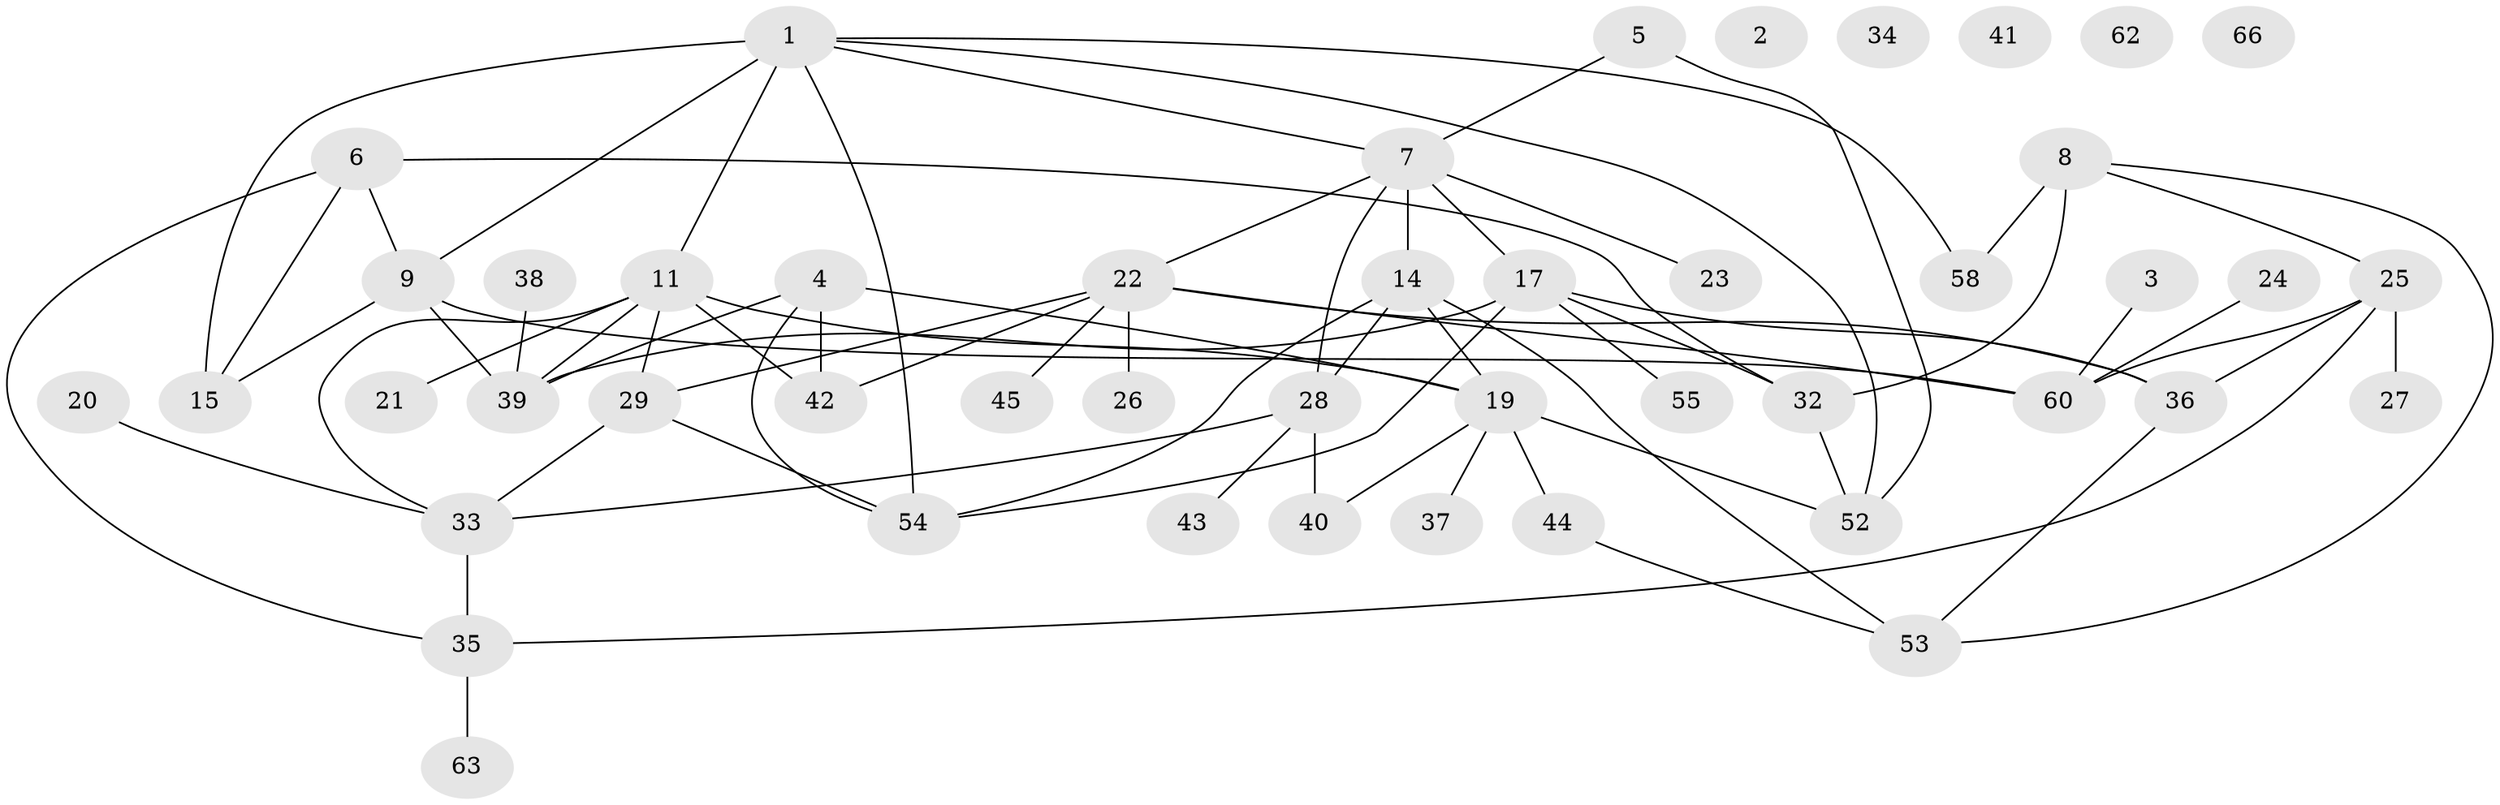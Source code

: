 // Generated by graph-tools (version 1.1) at 2025/23/03/03/25 07:23:27]
// undirected, 47 vertices, 72 edges
graph export_dot {
graph [start="1"]
  node [color=gray90,style=filled];
  1 [super="+12"];
  2;
  3;
  4 [super="+10"];
  5;
  6 [super="+31"];
  7 [super="+56"];
  8 [super="+16"];
  9 [super="+61"];
  11 [super="+13"];
  14 [super="+18"];
  15;
  17 [super="+46"];
  19 [super="+30"];
  20;
  21;
  22 [super="+47"];
  23;
  24;
  25 [super="+57"];
  26;
  27;
  28 [super="+51"];
  29 [super="+64"];
  32;
  33 [super="+48"];
  34 [super="+50"];
  35;
  36 [super="+49"];
  37;
  38;
  39;
  40;
  41;
  42;
  43;
  44;
  45;
  52;
  53;
  54 [super="+59"];
  55;
  58;
  60 [super="+65"];
  62;
  63;
  66;
  1 -- 52;
  1 -- 54;
  1 -- 58;
  1 -- 7;
  1 -- 9;
  1 -- 15;
  1 -- 11 [weight=2];
  3 -- 60;
  4 -- 19 [weight=2];
  4 -- 39;
  4 -- 42;
  4 -- 54;
  5 -- 52;
  5 -- 7;
  6 -- 15;
  6 -- 32;
  6 -- 35;
  6 -- 9;
  7 -- 14;
  7 -- 28 [weight=2];
  7 -- 17 [weight=2];
  7 -- 23;
  7 -- 22;
  8 -- 32;
  8 -- 53;
  8 -- 58;
  8 -- 25;
  9 -- 39;
  9 -- 60;
  9 -- 15;
  11 -- 42;
  11 -- 19;
  11 -- 33;
  11 -- 21;
  11 -- 39;
  11 -- 29;
  14 -- 19;
  14 -- 53;
  14 -- 28;
  14 -- 54;
  17 -- 32;
  17 -- 36 [weight=2];
  17 -- 39;
  17 -- 55;
  17 -- 54;
  19 -- 37;
  19 -- 40;
  19 -- 52;
  19 -- 44;
  20 -- 33;
  22 -- 26;
  22 -- 29;
  22 -- 42;
  22 -- 36;
  22 -- 45;
  22 -- 60;
  24 -- 60;
  25 -- 36;
  25 -- 27;
  25 -- 35;
  25 -- 60;
  28 -- 43;
  28 -- 40;
  28 -- 33;
  29 -- 33;
  29 -- 54;
  32 -- 52;
  33 -- 35;
  35 -- 63;
  36 -- 53;
  38 -- 39;
  44 -- 53;
}

